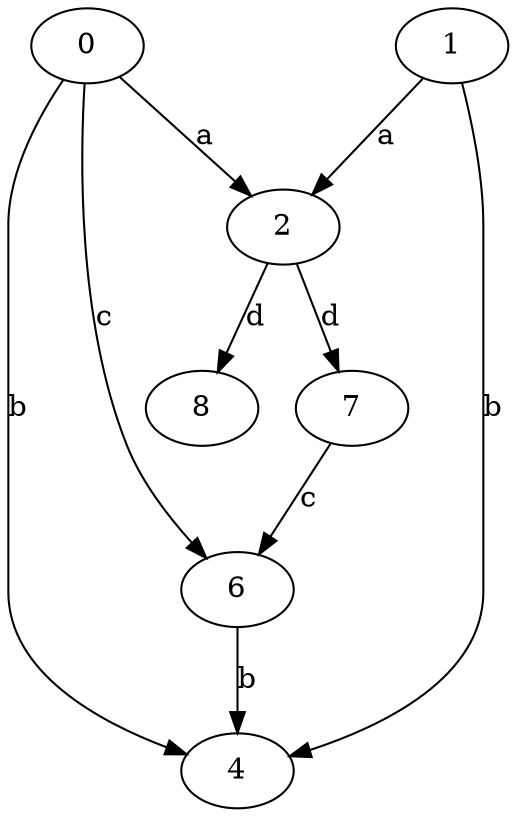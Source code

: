 strict digraph  {
0;
1;
2;
4;
6;
7;
8;
0 -> 2  [label=a];
0 -> 4  [label=b];
0 -> 6  [label=c];
1 -> 2  [label=a];
1 -> 4  [label=b];
2 -> 7  [label=d];
2 -> 8  [label=d];
6 -> 4  [label=b];
7 -> 6  [label=c];
}

